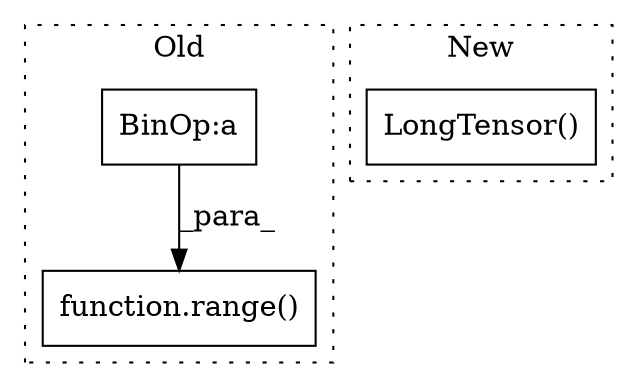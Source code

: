 digraph G {
subgraph cluster0 {
1 [label="function.range()" a="75" s="15537,15558" l="6,1" shape="box"];
3 [label="BinOp:a" a="82" s="15546" l="3" shape="box"];
label = "Old";
style="dotted";
}
subgraph cluster1 {
2 [label="LongTensor()" a="75" s="15973,16003" l="17,1" shape="box"];
label = "New";
style="dotted";
}
3 -> 1 [label="_para_"];
}